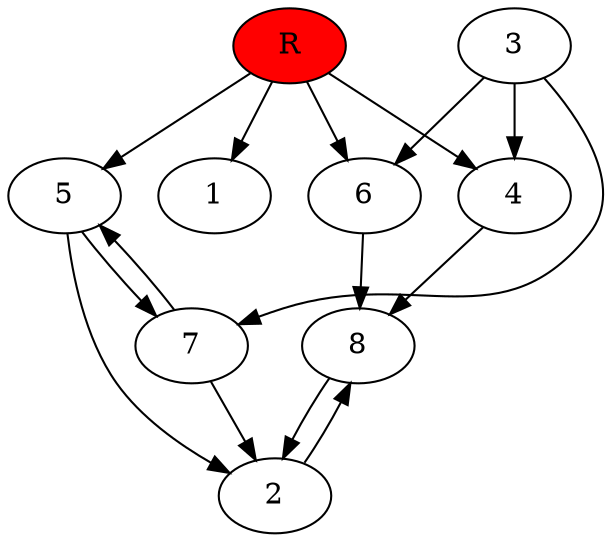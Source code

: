 digraph prb18108 {
	1
	2
	3
	4
	5
	6
	7
	8
	R [fillcolor="#ff0000" style=filled]
	2 -> 8
	3 -> 4
	3 -> 6
	3 -> 7
	4 -> 8
	5 -> 2
	5 -> 7
	6 -> 8
	7 -> 2
	7 -> 5
	8 -> 2
	R -> 1
	R -> 4
	R -> 5
	R -> 6
}
